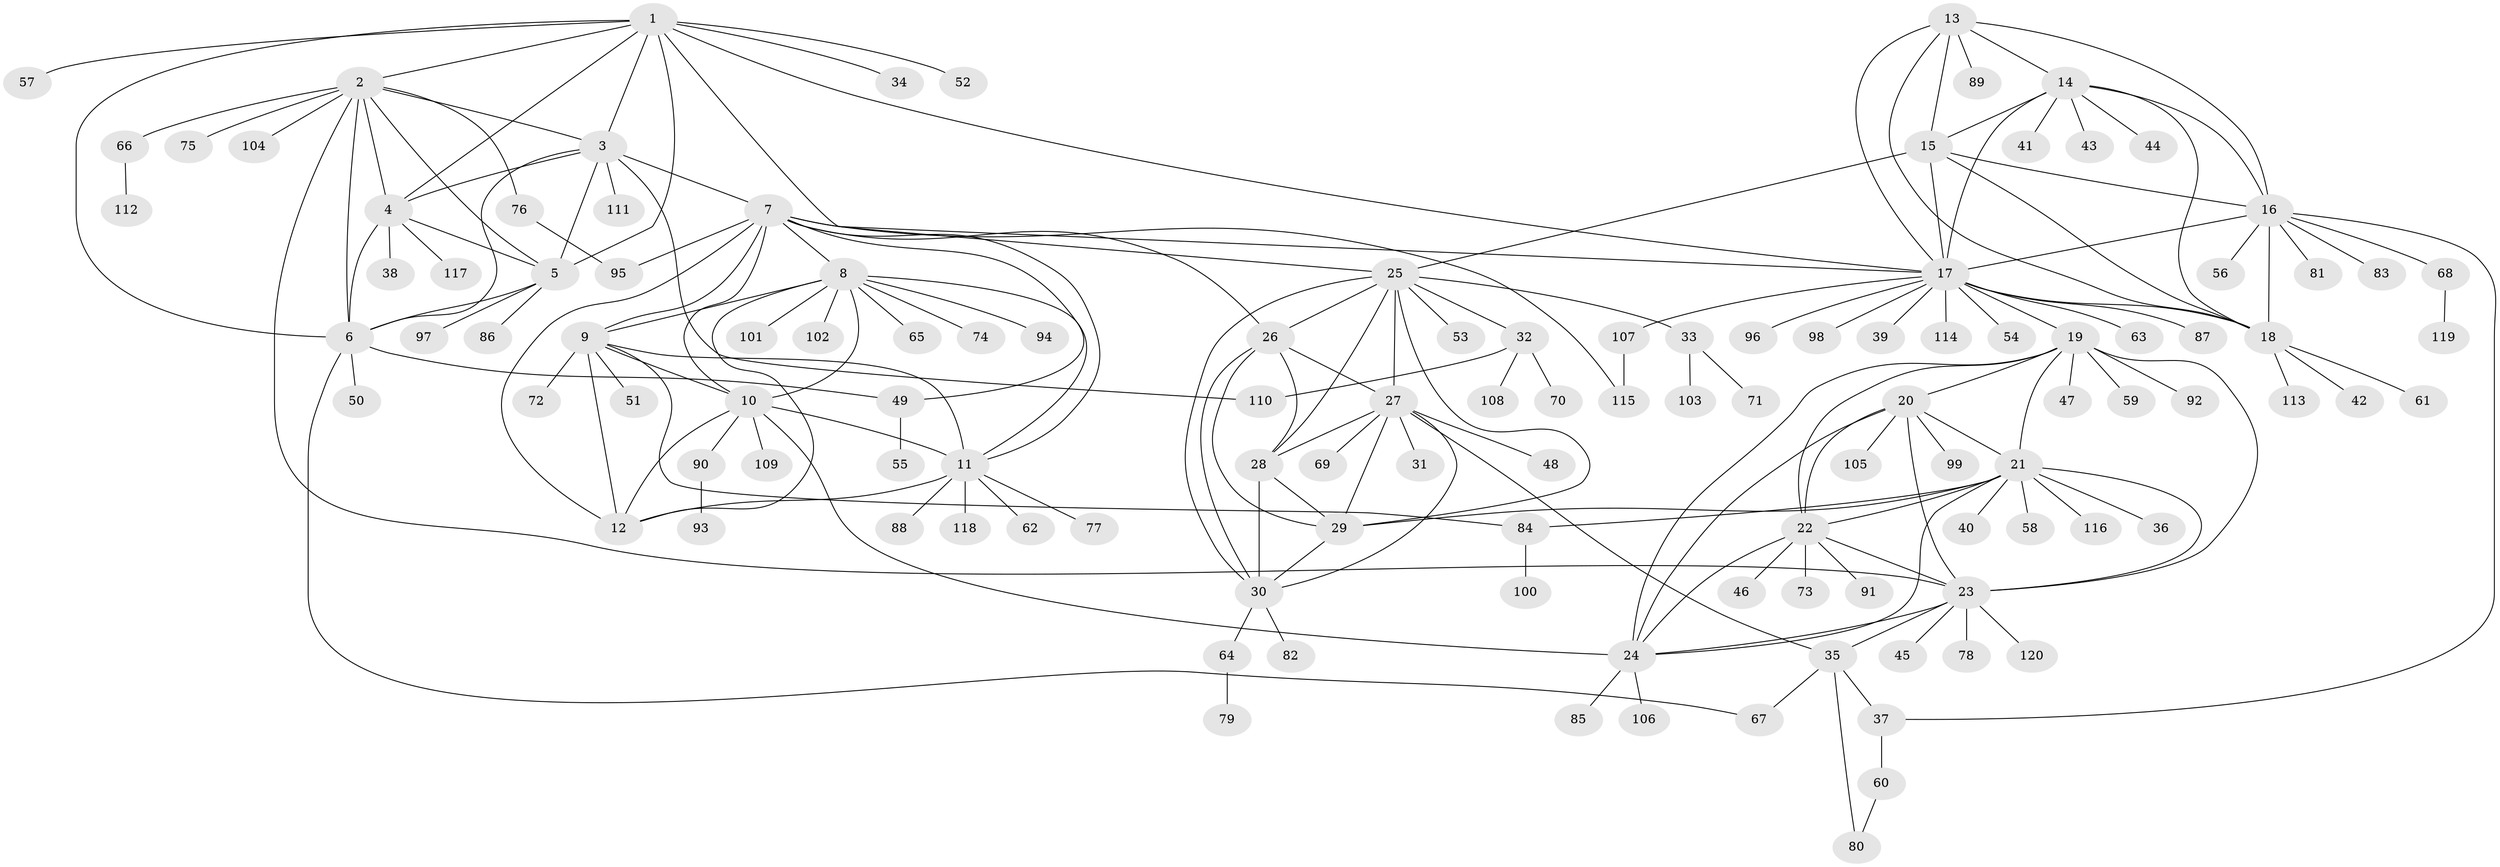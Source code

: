 // coarse degree distribution, {11: 0.0136986301369863, 6: 0.0684931506849315, 4: 0.0547945205479452, 10: 0.0136986301369863, 9: 0.0410958904109589, 7: 0.0547945205479452, 8: 0.0410958904109589, 5: 0.0547945205479452, 14: 0.0136986301369863, 3: 0.0136986301369863, 2: 0.1232876712328767, 1: 0.5068493150684932}
// Generated by graph-tools (version 1.1) at 2025/52/03/04/25 22:52:24]
// undirected, 120 vertices, 184 edges
graph export_dot {
  node [color=gray90,style=filled];
  1;
  2;
  3;
  4;
  5;
  6;
  7;
  8;
  9;
  10;
  11;
  12;
  13;
  14;
  15;
  16;
  17;
  18;
  19;
  20;
  21;
  22;
  23;
  24;
  25;
  26;
  27;
  28;
  29;
  30;
  31;
  32;
  33;
  34;
  35;
  36;
  37;
  38;
  39;
  40;
  41;
  42;
  43;
  44;
  45;
  46;
  47;
  48;
  49;
  50;
  51;
  52;
  53;
  54;
  55;
  56;
  57;
  58;
  59;
  60;
  61;
  62;
  63;
  64;
  65;
  66;
  67;
  68;
  69;
  70;
  71;
  72;
  73;
  74;
  75;
  76;
  77;
  78;
  79;
  80;
  81;
  82;
  83;
  84;
  85;
  86;
  87;
  88;
  89;
  90;
  91;
  92;
  93;
  94;
  95;
  96;
  97;
  98;
  99;
  100;
  101;
  102;
  103;
  104;
  105;
  106;
  107;
  108;
  109;
  110;
  111;
  112;
  113;
  114;
  115;
  116;
  117;
  118;
  119;
  120;
  1 -- 2;
  1 -- 3;
  1 -- 4;
  1 -- 5;
  1 -- 6;
  1 -- 17;
  1 -- 25;
  1 -- 34;
  1 -- 52;
  1 -- 57;
  2 -- 3;
  2 -- 4;
  2 -- 5;
  2 -- 6;
  2 -- 23;
  2 -- 66;
  2 -- 75;
  2 -- 76;
  2 -- 104;
  3 -- 4;
  3 -- 5;
  3 -- 6;
  3 -- 7;
  3 -- 110;
  3 -- 111;
  4 -- 5;
  4 -- 6;
  4 -- 38;
  4 -- 117;
  5 -- 6;
  5 -- 86;
  5 -- 97;
  6 -- 49;
  6 -- 50;
  6 -- 67;
  7 -- 8;
  7 -- 9;
  7 -- 10;
  7 -- 11;
  7 -- 12;
  7 -- 17;
  7 -- 26;
  7 -- 49;
  7 -- 95;
  7 -- 115;
  8 -- 9;
  8 -- 10;
  8 -- 11;
  8 -- 12;
  8 -- 65;
  8 -- 74;
  8 -- 94;
  8 -- 101;
  8 -- 102;
  9 -- 10;
  9 -- 11;
  9 -- 12;
  9 -- 51;
  9 -- 72;
  9 -- 84;
  10 -- 11;
  10 -- 12;
  10 -- 24;
  10 -- 90;
  10 -- 109;
  11 -- 12;
  11 -- 62;
  11 -- 77;
  11 -- 88;
  11 -- 118;
  13 -- 14;
  13 -- 15;
  13 -- 16;
  13 -- 17;
  13 -- 18;
  13 -- 89;
  14 -- 15;
  14 -- 16;
  14 -- 17;
  14 -- 18;
  14 -- 41;
  14 -- 43;
  14 -- 44;
  15 -- 16;
  15 -- 17;
  15 -- 18;
  15 -- 25;
  16 -- 17;
  16 -- 18;
  16 -- 37;
  16 -- 56;
  16 -- 68;
  16 -- 81;
  16 -- 83;
  17 -- 18;
  17 -- 19;
  17 -- 39;
  17 -- 54;
  17 -- 63;
  17 -- 87;
  17 -- 96;
  17 -- 98;
  17 -- 107;
  17 -- 114;
  18 -- 42;
  18 -- 61;
  18 -- 113;
  19 -- 20;
  19 -- 21;
  19 -- 22;
  19 -- 23;
  19 -- 24;
  19 -- 47;
  19 -- 59;
  19 -- 92;
  20 -- 21;
  20 -- 22;
  20 -- 23;
  20 -- 24;
  20 -- 99;
  20 -- 105;
  21 -- 22;
  21 -- 23;
  21 -- 24;
  21 -- 29;
  21 -- 36;
  21 -- 40;
  21 -- 58;
  21 -- 84;
  21 -- 116;
  22 -- 23;
  22 -- 24;
  22 -- 46;
  22 -- 73;
  22 -- 91;
  23 -- 24;
  23 -- 35;
  23 -- 45;
  23 -- 78;
  23 -- 120;
  24 -- 85;
  24 -- 106;
  25 -- 26;
  25 -- 27;
  25 -- 28;
  25 -- 29;
  25 -- 30;
  25 -- 32;
  25 -- 33;
  25 -- 53;
  26 -- 27;
  26 -- 28;
  26 -- 29;
  26 -- 30;
  27 -- 28;
  27 -- 29;
  27 -- 30;
  27 -- 31;
  27 -- 35;
  27 -- 48;
  27 -- 69;
  28 -- 29;
  28 -- 30;
  29 -- 30;
  30 -- 64;
  30 -- 82;
  32 -- 70;
  32 -- 108;
  32 -- 110;
  33 -- 71;
  33 -- 103;
  35 -- 37;
  35 -- 67;
  35 -- 80;
  37 -- 60;
  49 -- 55;
  60 -- 80;
  64 -- 79;
  66 -- 112;
  68 -- 119;
  76 -- 95;
  84 -- 100;
  90 -- 93;
  107 -- 115;
}
